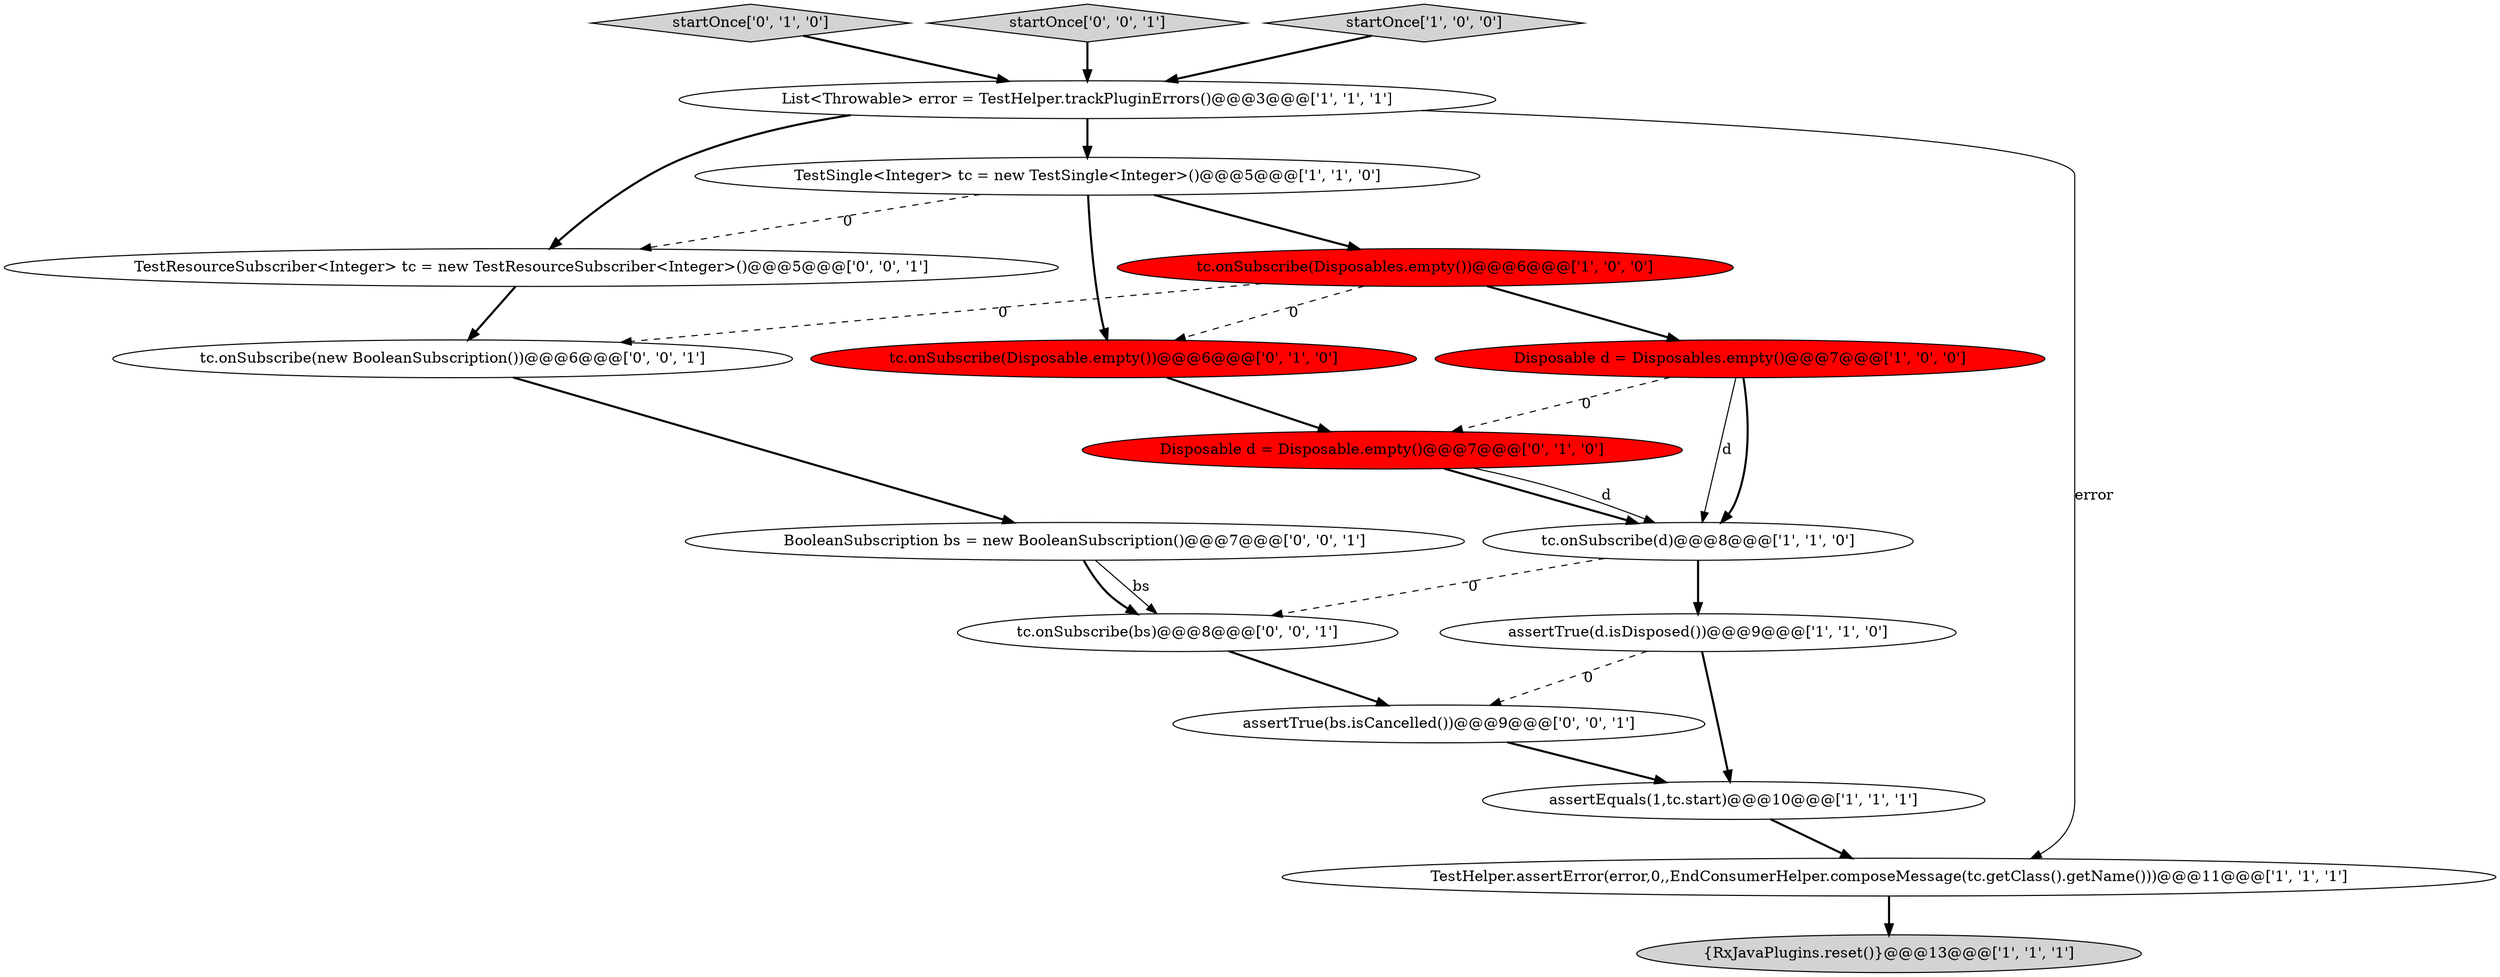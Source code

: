 digraph {
9 [style = filled, label = "assertEquals(1,tc.start)@@@10@@@['1', '1', '1']", fillcolor = white, shape = ellipse image = "AAA0AAABBB1BBB"];
7 [style = filled, label = "{RxJavaPlugins.reset()}@@@13@@@['1', '1', '1']", fillcolor = lightgray, shape = ellipse image = "AAA0AAABBB1BBB"];
5 [style = filled, label = "Disposable d = Disposables.empty()@@@7@@@['1', '0', '0']", fillcolor = red, shape = ellipse image = "AAA1AAABBB1BBB"];
8 [style = filled, label = "assertTrue(d.isDisposed())@@@9@@@['1', '1', '0']", fillcolor = white, shape = ellipse image = "AAA0AAABBB1BBB"];
2 [style = filled, label = "TestSingle<Integer> tc = new TestSingle<Integer>()@@@5@@@['1', '1', '0']", fillcolor = white, shape = ellipse image = "AAA0AAABBB1BBB"];
10 [style = filled, label = "Disposable d = Disposable.empty()@@@7@@@['0', '1', '0']", fillcolor = red, shape = ellipse image = "AAA1AAABBB2BBB"];
6 [style = filled, label = "tc.onSubscribe(Disposables.empty())@@@6@@@['1', '0', '0']", fillcolor = red, shape = ellipse image = "AAA1AAABBB1BBB"];
1 [style = filled, label = "List<Throwable> error = TestHelper.trackPluginErrors()@@@3@@@['1', '1', '1']", fillcolor = white, shape = ellipse image = "AAA0AAABBB1BBB"];
11 [style = filled, label = "tc.onSubscribe(Disposable.empty())@@@6@@@['0', '1', '0']", fillcolor = red, shape = ellipse image = "AAA1AAABBB2BBB"];
12 [style = filled, label = "startOnce['0', '1', '0']", fillcolor = lightgray, shape = diamond image = "AAA0AAABBB2BBB"];
13 [style = filled, label = "tc.onSubscribe(new BooleanSubscription())@@@6@@@['0', '0', '1']", fillcolor = white, shape = ellipse image = "AAA0AAABBB3BBB"];
16 [style = filled, label = "BooleanSubscription bs = new BooleanSubscription()@@@7@@@['0', '0', '1']", fillcolor = white, shape = ellipse image = "AAA0AAABBB3BBB"];
3 [style = filled, label = "tc.onSubscribe(d)@@@8@@@['1', '1', '0']", fillcolor = white, shape = ellipse image = "AAA0AAABBB1BBB"];
18 [style = filled, label = "tc.onSubscribe(bs)@@@8@@@['0', '0', '1']", fillcolor = white, shape = ellipse image = "AAA0AAABBB3BBB"];
15 [style = filled, label = "startOnce['0', '0', '1']", fillcolor = lightgray, shape = diamond image = "AAA0AAABBB3BBB"];
14 [style = filled, label = "TestResourceSubscriber<Integer> tc = new TestResourceSubscriber<Integer>()@@@5@@@['0', '0', '1']", fillcolor = white, shape = ellipse image = "AAA0AAABBB3BBB"];
17 [style = filled, label = "assertTrue(bs.isCancelled())@@@9@@@['0', '0', '1']", fillcolor = white, shape = ellipse image = "AAA0AAABBB3BBB"];
4 [style = filled, label = "startOnce['1', '0', '0']", fillcolor = lightgray, shape = diamond image = "AAA0AAABBB1BBB"];
0 [style = filled, label = "TestHelper.assertError(error,0,,EndConsumerHelper.composeMessage(tc.getClass().getName()))@@@11@@@['1', '1', '1']", fillcolor = white, shape = ellipse image = "AAA0AAABBB1BBB"];
5->3 [style = bold, label=""];
16->18 [style = bold, label=""];
9->0 [style = bold, label=""];
2->6 [style = bold, label=""];
3->18 [style = dashed, label="0"];
17->9 [style = bold, label=""];
6->11 [style = dashed, label="0"];
16->18 [style = solid, label="bs"];
18->17 [style = bold, label=""];
10->3 [style = bold, label=""];
1->0 [style = solid, label="error"];
12->1 [style = bold, label=""];
13->16 [style = bold, label=""];
0->7 [style = bold, label=""];
6->5 [style = bold, label=""];
6->13 [style = dashed, label="0"];
2->14 [style = dashed, label="0"];
5->10 [style = dashed, label="0"];
11->10 [style = bold, label=""];
3->8 [style = bold, label=""];
5->3 [style = solid, label="d"];
8->9 [style = bold, label=""];
8->17 [style = dashed, label="0"];
10->3 [style = solid, label="d"];
1->14 [style = bold, label=""];
1->2 [style = bold, label=""];
4->1 [style = bold, label=""];
14->13 [style = bold, label=""];
2->11 [style = bold, label=""];
15->1 [style = bold, label=""];
}
